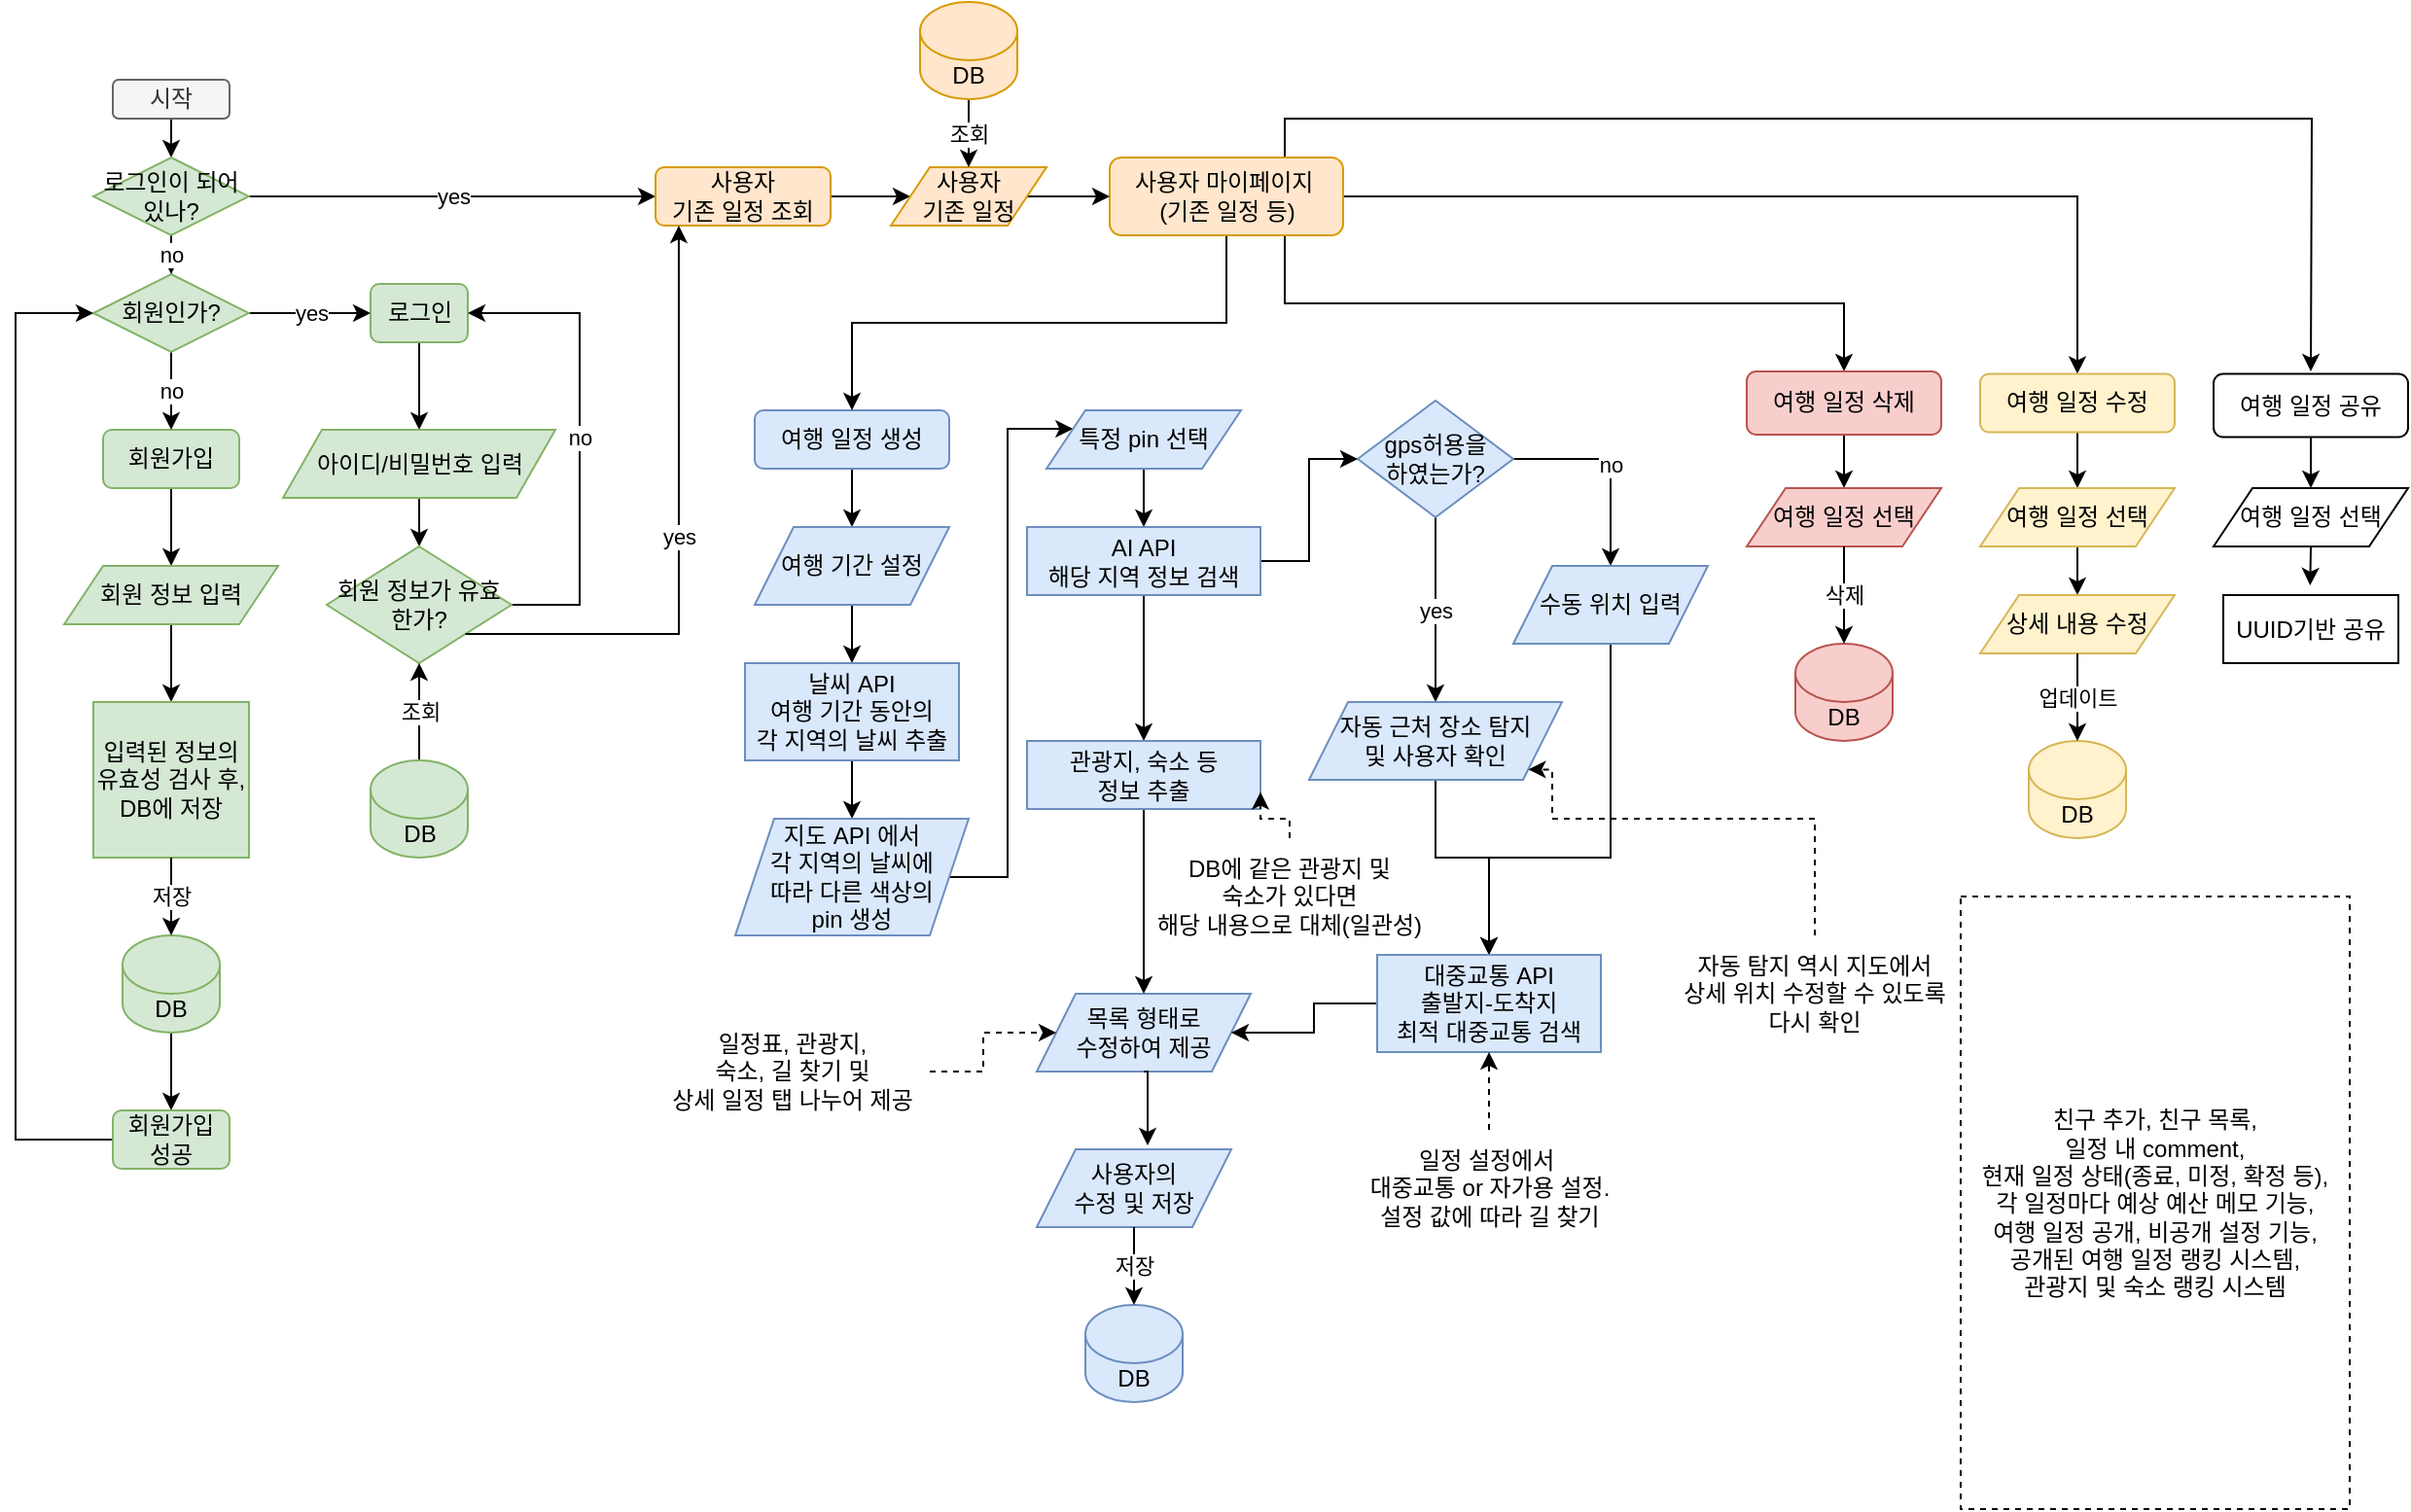 <mxfile version="27.1.5">
  <diagram name="페이지-1" id="xlSTUdJ6euZ118amHcdL">
    <mxGraphModel dx="1426" dy="785" grid="1" gridSize="10" guides="1" tooltips="1" connect="1" arrows="1" fold="1" page="1" pageScale="1" pageWidth="1169" pageHeight="827" math="0" shadow="0">
      <root>
        <mxCell id="0" />
        <mxCell id="1" parent="0" />
        <mxCell id="14An4wD3YVZFSYwKmjBG-53" style="edgeStyle=orthogonalEdgeStyle;rounded=0;orthogonalLoop=1;jettySize=auto;html=1;exitX=0.5;exitY=1;exitDx=0;exitDy=0;entryX=0.5;entryY=0;entryDx=0;entryDy=0;" parent="1" source="14An4wD3YVZFSYwKmjBG-1" target="14An4wD3YVZFSYwKmjBG-52" edge="1">
          <mxGeometry relative="1" as="geometry" />
        </mxCell>
        <mxCell id="14An4wD3YVZFSYwKmjBG-1" value="시작" style="rounded=1;whiteSpace=wrap;html=1;fillColor=#f5f5f5;fontColor=#333333;strokeColor=#666666;" parent="1" vertex="1">
          <mxGeometry x="90" y="70" width="60" height="20" as="geometry" />
        </mxCell>
        <mxCell id="14An4wD3YVZFSYwKmjBG-11" style="edgeStyle=orthogonalEdgeStyle;rounded=0;orthogonalLoop=1;jettySize=auto;html=1;exitX=0.5;exitY=1;exitDx=0;exitDy=0;entryX=0.5;entryY=0;entryDx=0;entryDy=0;" parent="1" source="14An4wD3YVZFSYwKmjBG-2" target="14An4wD3YVZFSYwKmjBG-10" edge="1">
          <mxGeometry relative="1" as="geometry" />
        </mxCell>
        <mxCell id="14An4wD3YVZFSYwKmjBG-2" value="회원가입" style="rounded=1;whiteSpace=wrap;html=1;fillColor=#d5e8d4;strokeColor=#82b366;" parent="1" vertex="1">
          <mxGeometry x="85" y="250" width="70" height="30" as="geometry" />
        </mxCell>
        <mxCell id="14An4wD3YVZFSYwKmjBG-57" style="edgeStyle=orthogonalEdgeStyle;rounded=0;orthogonalLoop=1;jettySize=auto;html=1;exitX=0.5;exitY=1;exitDx=0;exitDy=0;entryX=0.5;entryY=0;entryDx=0;entryDy=0;" parent="1" source="14An4wD3YVZFSYwKmjBG-4" target="14An4wD3YVZFSYwKmjBG-16" edge="1">
          <mxGeometry relative="1" as="geometry" />
        </mxCell>
        <mxCell id="14An4wD3YVZFSYwKmjBG-4" value="로그인" style="rounded=1;whiteSpace=wrap;html=1;fillColor=#d5e8d4;strokeColor=#82b366;" parent="1" vertex="1">
          <mxGeometry x="222.5" y="175" width="50" height="30" as="geometry" />
        </mxCell>
        <mxCell id="14An4wD3YVZFSYwKmjBG-50" value="yes" style="edgeStyle=orthogonalEdgeStyle;rounded=0;orthogonalLoop=1;jettySize=auto;html=1;exitX=1;exitY=0.5;exitDx=0;exitDy=0;entryX=0;entryY=0.5;entryDx=0;entryDy=0;" parent="1" source="14An4wD3YVZFSYwKmjBG-5" target="14An4wD3YVZFSYwKmjBG-4" edge="1">
          <mxGeometry relative="1" as="geometry" />
        </mxCell>
        <mxCell id="14An4wD3YVZFSYwKmjBG-51" value="no" style="edgeStyle=orthogonalEdgeStyle;rounded=0;orthogonalLoop=1;jettySize=auto;html=1;exitX=0.5;exitY=1;exitDx=0;exitDy=0;entryX=0.5;entryY=0;entryDx=0;entryDy=0;" parent="1" source="14An4wD3YVZFSYwKmjBG-5" target="14An4wD3YVZFSYwKmjBG-2" edge="1">
          <mxGeometry relative="1" as="geometry" />
        </mxCell>
        <mxCell id="14An4wD3YVZFSYwKmjBG-5" value="회원인가?" style="rhombus;whiteSpace=wrap;html=1;fillColor=#d5e8d4;strokeColor=#82b366;" parent="1" vertex="1">
          <mxGeometry x="80" y="170" width="80" height="40" as="geometry" />
        </mxCell>
        <mxCell id="14An4wD3YVZFSYwKmjBG-14" style="edgeStyle=orthogonalEdgeStyle;rounded=0;orthogonalLoop=1;jettySize=auto;html=1;exitX=0.5;exitY=1;exitDx=0;exitDy=0;entryX=0.5;entryY=0;entryDx=0;entryDy=0;" parent="1" source="14An4wD3YVZFSYwKmjBG-10" target="14An4wD3YVZFSYwKmjBG-13" edge="1">
          <mxGeometry relative="1" as="geometry" />
        </mxCell>
        <mxCell id="14An4wD3YVZFSYwKmjBG-10" value="회원 정보 입력" style="shape=parallelogram;perimeter=parallelogramPerimeter;whiteSpace=wrap;html=1;fixedSize=1;fillColor=#d5e8d4;strokeColor=#82b366;" parent="1" vertex="1">
          <mxGeometry x="65" y="320" width="110" height="30" as="geometry" />
        </mxCell>
        <mxCell id="14An4wD3YVZFSYwKmjBG-28" style="edgeStyle=orthogonalEdgeStyle;rounded=0;orthogonalLoop=1;jettySize=auto;html=1;exitX=0.5;exitY=1;exitDx=0;exitDy=0;exitPerimeter=0;entryX=0.5;entryY=0;entryDx=0;entryDy=0;" parent="1" source="14An4wD3YVZFSYwKmjBG-12" target="14An4wD3YVZFSYwKmjBG-27" edge="1">
          <mxGeometry relative="1" as="geometry" />
        </mxCell>
        <mxCell id="14An4wD3YVZFSYwKmjBG-12" value="DB" style="shape=cylinder3;whiteSpace=wrap;html=1;boundedLbl=1;backgroundOutline=1;size=15;fillColor=#d5e8d4;strokeColor=#82b366;" parent="1" vertex="1">
          <mxGeometry x="95" y="510" width="50" height="50" as="geometry" />
        </mxCell>
        <mxCell id="14An4wD3YVZFSYwKmjBG-13" value="입력된 정보의 유효성 검사 후, DB에 저장" style="whiteSpace=wrap;html=1;aspect=fixed;fillColor=#d5e8d4;strokeColor=#82b366;" parent="1" vertex="1">
          <mxGeometry x="80" y="390" width="80" height="80" as="geometry" />
        </mxCell>
        <mxCell id="14An4wD3YVZFSYwKmjBG-15" value="저장" style="edgeStyle=orthogonalEdgeStyle;rounded=0;orthogonalLoop=1;jettySize=auto;html=1;exitX=0.5;exitY=1;exitDx=0;exitDy=0;entryX=0.5;entryY=0;entryDx=0;entryDy=0;entryPerimeter=0;" parent="1" source="14An4wD3YVZFSYwKmjBG-13" target="14An4wD3YVZFSYwKmjBG-12" edge="1">
          <mxGeometry relative="1" as="geometry" />
        </mxCell>
        <mxCell id="14An4wD3YVZFSYwKmjBG-56" style="edgeStyle=orthogonalEdgeStyle;rounded=0;orthogonalLoop=1;jettySize=auto;html=1;exitX=0.5;exitY=1;exitDx=0;exitDy=0;entryX=0.5;entryY=0;entryDx=0;entryDy=0;" parent="1" source="14An4wD3YVZFSYwKmjBG-16" target="14An4wD3YVZFSYwKmjBG-23" edge="1">
          <mxGeometry relative="1" as="geometry" />
        </mxCell>
        <mxCell id="14An4wD3YVZFSYwKmjBG-16" value="아이디/비밀번호 입력" style="shape=parallelogram;perimeter=parallelogramPerimeter;whiteSpace=wrap;html=1;fixedSize=1;fillColor=#d5e8d4;strokeColor=#82b366;" parent="1" vertex="1">
          <mxGeometry x="177.5" y="250" width="140" height="35" as="geometry" />
        </mxCell>
        <mxCell id="14An4wD3YVZFSYwKmjBG-58" value="no" style="edgeStyle=orthogonalEdgeStyle;rounded=0;orthogonalLoop=1;jettySize=auto;html=1;exitX=1;exitY=0.5;exitDx=0;exitDy=0;entryX=1;entryY=0.5;entryDx=0;entryDy=0;" parent="1" source="14An4wD3YVZFSYwKmjBG-23" target="14An4wD3YVZFSYwKmjBG-4" edge="1">
          <mxGeometry relative="1" as="geometry">
            <Array as="points">
              <mxPoint x="330" y="340" />
              <mxPoint x="330" y="190" />
            </Array>
          </mxGeometry>
        </mxCell>
        <mxCell id="14An4wD3YVZFSYwKmjBG-23" value="회원 정보가 유효한가?" style="rhombus;whiteSpace=wrap;html=1;fillColor=#d5e8d4;strokeColor=#82b366;" parent="1" vertex="1">
          <mxGeometry x="200" y="310" width="95" height="60" as="geometry" />
        </mxCell>
        <mxCell id="14An4wD3YVZFSYwKmjBG-29" style="edgeStyle=orthogonalEdgeStyle;rounded=0;orthogonalLoop=1;jettySize=auto;html=1;exitX=0;exitY=0.5;exitDx=0;exitDy=0;entryX=0;entryY=0.5;entryDx=0;entryDy=0;" parent="1" source="14An4wD3YVZFSYwKmjBG-27" target="14An4wD3YVZFSYwKmjBG-5" edge="1">
          <mxGeometry relative="1" as="geometry">
            <Array as="points">
              <mxPoint x="40" y="615" />
              <mxPoint x="40" y="190" />
            </Array>
          </mxGeometry>
        </mxCell>
        <mxCell id="14An4wD3YVZFSYwKmjBG-27" value="회원가입 성공" style="rounded=1;whiteSpace=wrap;html=1;fillColor=#d5e8d4;strokeColor=#82b366;" parent="1" vertex="1">
          <mxGeometry x="90" y="600" width="60" height="30" as="geometry" />
        </mxCell>
        <mxCell id="14An4wD3YVZFSYwKmjBG-39" style="edgeStyle=orthogonalEdgeStyle;rounded=0;orthogonalLoop=1;jettySize=auto;html=1;exitX=0.5;exitY=1;exitDx=0;exitDy=0;entryX=0.5;entryY=0;entryDx=0;entryDy=0;" parent="1" source="14An4wD3YVZFSYwKmjBG-32" target="14An4wD3YVZFSYwKmjBG-38" edge="1">
          <mxGeometry relative="1" as="geometry" />
        </mxCell>
        <mxCell id="14An4wD3YVZFSYwKmjBG-32" value="여행 일정 생성" style="rounded=1;whiteSpace=wrap;html=1;fillColor=#dae8fc;strokeColor=#6c8ebf;" parent="1" vertex="1">
          <mxGeometry x="420" y="240" width="100" height="30" as="geometry" />
        </mxCell>
        <mxCell id="14An4wD3YVZFSYwKmjBG-107" value="no" style="edgeStyle=orthogonalEdgeStyle;rounded=0;orthogonalLoop=1;jettySize=auto;html=1;exitX=1;exitY=0.5;exitDx=0;exitDy=0;entryX=0.5;entryY=0;entryDx=0;entryDy=0;" parent="1" source="14An4wD3YVZFSYwKmjBG-36" target="14An4wD3YVZFSYwKmjBG-106" edge="1">
          <mxGeometry relative="1" as="geometry" />
        </mxCell>
        <mxCell id="14An4wD3YVZFSYwKmjBG-109" value="yes" style="edgeStyle=orthogonalEdgeStyle;rounded=0;orthogonalLoop=1;jettySize=auto;html=1;exitX=0.5;exitY=1;exitDx=0;exitDy=0;entryX=0.5;entryY=0;entryDx=0;entryDy=0;" parent="1" source="14An4wD3YVZFSYwKmjBG-36" target="14An4wD3YVZFSYwKmjBG-108" edge="1">
          <mxGeometry relative="1" as="geometry" />
        </mxCell>
        <mxCell id="14An4wD3YVZFSYwKmjBG-36" value="gps허용을&lt;div&gt;하였는가?&lt;/div&gt;" style="rhombus;whiteSpace=wrap;html=1;fillColor=#dae8fc;strokeColor=#6c8ebf;" parent="1" vertex="1">
          <mxGeometry x="730" y="235" width="80" height="60" as="geometry" />
        </mxCell>
        <mxCell id="14An4wD3YVZFSYwKmjBG-42" style="edgeStyle=orthogonalEdgeStyle;rounded=0;orthogonalLoop=1;jettySize=auto;html=1;exitX=0.5;exitY=1;exitDx=0;exitDy=0;entryX=0.5;entryY=0;entryDx=0;entryDy=0;" parent="1" source="14An4wD3YVZFSYwKmjBG-38" target="14An4wD3YVZFSYwKmjBG-41" edge="1">
          <mxGeometry relative="1" as="geometry" />
        </mxCell>
        <mxCell id="14An4wD3YVZFSYwKmjBG-38" value="여행 기간 설정" style="shape=parallelogram;perimeter=parallelogramPerimeter;whiteSpace=wrap;html=1;fixedSize=1;fillColor=#dae8fc;strokeColor=#6c8ebf;" parent="1" vertex="1">
          <mxGeometry x="420" y="300" width="100" height="40" as="geometry" />
        </mxCell>
        <mxCell id="14An4wD3YVZFSYwKmjBG-46" style="edgeStyle=orthogonalEdgeStyle;rounded=0;orthogonalLoop=1;jettySize=auto;html=1;exitX=0.5;exitY=1;exitDx=0;exitDy=0;entryX=0.5;entryY=0;entryDx=0;entryDy=0;" parent="1" source="14An4wD3YVZFSYwKmjBG-41" target="14An4wD3YVZFSYwKmjBG-45" edge="1">
          <mxGeometry relative="1" as="geometry" />
        </mxCell>
        <mxCell id="14An4wD3YVZFSYwKmjBG-41" value="날씨 API&lt;div&gt;&lt;span style=&quot;background-color: transparent; color: light-dark(rgb(0, 0, 0), rgb(255, 255, 255));&quot;&gt;여행 기간 동안의&lt;/span&gt;&lt;div&gt;각 지역의 날씨 추출&lt;/div&gt;&lt;/div&gt;" style="rounded=0;whiteSpace=wrap;html=1;fillColor=#dae8fc;strokeColor=#6c8ebf;" parent="1" vertex="1">
          <mxGeometry x="415" y="370" width="110" height="50" as="geometry" />
        </mxCell>
        <mxCell id="14An4wD3YVZFSYwKmjBG-73" style="edgeStyle=orthogonalEdgeStyle;rounded=0;orthogonalLoop=1;jettySize=auto;html=1;exitX=1;exitY=0.5;exitDx=0;exitDy=0;entryX=0;entryY=0.25;entryDx=0;entryDy=0;" parent="1" source="14An4wD3YVZFSYwKmjBG-45" target="14An4wD3YVZFSYwKmjBG-72" edge="1">
          <mxGeometry relative="1" as="geometry">
            <Array as="points">
              <mxPoint x="550" y="480" />
              <mxPoint x="550" y="250" />
            </Array>
          </mxGeometry>
        </mxCell>
        <mxCell id="14An4wD3YVZFSYwKmjBG-45" value="지도 API 에서&lt;div&gt;각 지역의 날씨에&lt;/div&gt;&lt;div&gt;따라 다른 색상의&lt;/div&gt;&lt;div&gt;pin 생성&lt;/div&gt;" style="shape=parallelogram;perimeter=parallelogramPerimeter;whiteSpace=wrap;html=1;fixedSize=1;fillColor=#dae8fc;strokeColor=#6c8ebf;" parent="1" vertex="1">
          <mxGeometry x="410" y="450" width="120" height="60" as="geometry" />
        </mxCell>
        <mxCell id="14An4wD3YVZFSYwKmjBG-65" style="edgeStyle=orthogonalEdgeStyle;rounded=0;orthogonalLoop=1;jettySize=auto;html=1;exitX=0.5;exitY=1;exitDx=0;exitDy=0;entryX=0.5;entryY=0;entryDx=0;entryDy=0;" parent="1" source="14An4wD3YVZFSYwKmjBG-48" target="14An4wD3YVZFSYwKmjBG-32" edge="1">
          <mxGeometry relative="1" as="geometry" />
        </mxCell>
        <mxCell id="14An4wD3YVZFSYwKmjBG-91" style="edgeStyle=orthogonalEdgeStyle;rounded=0;orthogonalLoop=1;jettySize=auto;html=1;exitX=0.75;exitY=1;exitDx=0;exitDy=0;entryX=0.5;entryY=0;entryDx=0;entryDy=0;" parent="1" source="14An4wD3YVZFSYwKmjBG-48" target="14An4wD3YVZFSYwKmjBG-88" edge="1">
          <mxGeometry relative="1" as="geometry" />
        </mxCell>
        <mxCell id="14An4wD3YVZFSYwKmjBG-92" style="edgeStyle=orthogonalEdgeStyle;rounded=0;orthogonalLoop=1;jettySize=auto;html=1;exitX=1;exitY=0.5;exitDx=0;exitDy=0;entryX=0.5;entryY=0;entryDx=0;entryDy=0;" parent="1" source="14An4wD3YVZFSYwKmjBG-48" target="14An4wD3YVZFSYwKmjBG-90" edge="1">
          <mxGeometry relative="1" as="geometry" />
        </mxCell>
        <mxCell id="3QUzfAhAEX4O2czbKLDQ-7" style="edgeStyle=orthogonalEdgeStyle;rounded=0;orthogonalLoop=1;jettySize=auto;html=1;exitX=0.75;exitY=0;exitDx=0;exitDy=0;" parent="1" source="14An4wD3YVZFSYwKmjBG-48" edge="1">
          <mxGeometry relative="1" as="geometry">
            <mxPoint x="1220.0" y="220" as="targetPoint" />
          </mxGeometry>
        </mxCell>
        <mxCell id="14An4wD3YVZFSYwKmjBG-48" value="사용자 마이페이지&amp;nbsp;&lt;div&gt;&lt;span style=&quot;background-color: transparent; color: light-dark(rgb(0, 0, 0), rgb(255, 255, 255));&quot;&gt;(기존 일정 등)&lt;/span&gt;&lt;/div&gt;" style="rounded=1;whiteSpace=wrap;html=1;fillColor=#ffe6cc;strokeColor=#d79b00;" parent="1" vertex="1">
          <mxGeometry x="602.5" y="110" width="120" height="40" as="geometry" />
        </mxCell>
        <mxCell id="14An4wD3YVZFSYwKmjBG-54" value="no" style="edgeStyle=orthogonalEdgeStyle;rounded=0;orthogonalLoop=1;jettySize=auto;html=1;exitX=0.5;exitY=1;exitDx=0;exitDy=0;entryX=0.5;entryY=0;entryDx=0;entryDy=0;" parent="1" source="14An4wD3YVZFSYwKmjBG-52" target="14An4wD3YVZFSYwKmjBG-5" edge="1">
          <mxGeometry relative="1" as="geometry" />
        </mxCell>
        <mxCell id="14An4wD3YVZFSYwKmjBG-66" value="yes" style="edgeStyle=orthogonalEdgeStyle;rounded=0;orthogonalLoop=1;jettySize=auto;html=1;exitX=1;exitY=0.5;exitDx=0;exitDy=0;" parent="1" source="14An4wD3YVZFSYwKmjBG-52" target="14An4wD3YVZFSYwKmjBG-62" edge="1">
          <mxGeometry relative="1" as="geometry" />
        </mxCell>
        <mxCell id="14An4wD3YVZFSYwKmjBG-52" value="로그인이 되어있나?" style="rhombus;whiteSpace=wrap;html=1;fillColor=#d5e8d4;strokeColor=#82b366;" parent="1" vertex="1">
          <mxGeometry x="80" y="110" width="80" height="40" as="geometry" />
        </mxCell>
        <mxCell id="14An4wD3YVZFSYwKmjBG-70" style="edgeStyle=orthogonalEdgeStyle;rounded=0;orthogonalLoop=1;jettySize=auto;html=1;exitX=1;exitY=0.5;exitDx=0;exitDy=0;entryX=0;entryY=0.5;entryDx=0;entryDy=0;" parent="1" source="14An4wD3YVZFSYwKmjBG-62" target="14An4wD3YVZFSYwKmjBG-68" edge="1">
          <mxGeometry relative="1" as="geometry" />
        </mxCell>
        <mxCell id="14An4wD3YVZFSYwKmjBG-62" value="&lt;div&gt;사용자&lt;/div&gt;기존 일정 조회" style="rounded=1;whiteSpace=wrap;html=1;fillColor=#ffe6cc;strokeColor=#d79b00;" parent="1" vertex="1">
          <mxGeometry x="369" y="115" width="90" height="30" as="geometry" />
        </mxCell>
        <mxCell id="14An4wD3YVZFSYwKmjBG-67" value="yes" style="edgeStyle=orthogonalEdgeStyle;rounded=0;orthogonalLoop=1;jettySize=auto;html=1;exitX=1;exitY=1;exitDx=0;exitDy=0;entryX=0.133;entryY=1;entryDx=0;entryDy=0;entryPerimeter=0;" parent="1" source="14An4wD3YVZFSYwKmjBG-23" target="14An4wD3YVZFSYwKmjBG-62" edge="1">
          <mxGeometry relative="1" as="geometry" />
        </mxCell>
        <mxCell id="14An4wD3YVZFSYwKmjBG-71" style="edgeStyle=orthogonalEdgeStyle;rounded=0;orthogonalLoop=1;jettySize=auto;html=1;exitX=1;exitY=0.5;exitDx=0;exitDy=0;entryX=0;entryY=0.5;entryDx=0;entryDy=0;" parent="1" source="14An4wD3YVZFSYwKmjBG-68" target="14An4wD3YVZFSYwKmjBG-48" edge="1">
          <mxGeometry relative="1" as="geometry" />
        </mxCell>
        <mxCell id="14An4wD3YVZFSYwKmjBG-68" value="사용자&lt;div&gt;기존 일정&lt;/div&gt;" style="shape=parallelogram;perimeter=parallelogramPerimeter;whiteSpace=wrap;html=1;fixedSize=1;fillColor=#ffe6cc;strokeColor=#d79b00;" parent="1" vertex="1">
          <mxGeometry x="490" y="115" width="80" height="30" as="geometry" />
        </mxCell>
        <mxCell id="14An4wD3YVZFSYwKmjBG-75" value="" style="edgeStyle=orthogonalEdgeStyle;rounded=0;orthogonalLoop=1;jettySize=auto;html=1;" parent="1" source="14An4wD3YVZFSYwKmjBG-72" target="14An4wD3YVZFSYwKmjBG-74" edge="1">
          <mxGeometry relative="1" as="geometry" />
        </mxCell>
        <mxCell id="14An4wD3YVZFSYwKmjBG-72" value="특정 pin 선택" style="shape=parallelogram;perimeter=parallelogramPerimeter;whiteSpace=wrap;html=1;fixedSize=1;fillColor=#dae8fc;strokeColor=#6c8ebf;" parent="1" vertex="1">
          <mxGeometry x="570" y="240" width="100" height="30" as="geometry" />
        </mxCell>
        <mxCell id="14An4wD3YVZFSYwKmjBG-111" style="edgeStyle=orthogonalEdgeStyle;rounded=0;orthogonalLoop=1;jettySize=auto;html=1;exitX=1;exitY=0.5;exitDx=0;exitDy=0;entryX=0;entryY=0.5;entryDx=0;entryDy=0;" parent="1" source="14An4wD3YVZFSYwKmjBG-74" target="14An4wD3YVZFSYwKmjBG-36" edge="1">
          <mxGeometry relative="1" as="geometry" />
        </mxCell>
        <mxCell id="2QtVmUvo0_SWr5nwH7OX-3" value="" style="edgeStyle=orthogonalEdgeStyle;rounded=0;orthogonalLoop=1;jettySize=auto;html=1;" edge="1" parent="1" source="14An4wD3YVZFSYwKmjBG-74" target="2QtVmUvo0_SWr5nwH7OX-2">
          <mxGeometry relative="1" as="geometry" />
        </mxCell>
        <mxCell id="14An4wD3YVZFSYwKmjBG-74" value="AI API&lt;div&gt;해당 지역 정보 검색&lt;/div&gt;" style="whiteSpace=wrap;html=1;fillColor=#dae8fc;strokeColor=#6c8ebf;" parent="1" vertex="1">
          <mxGeometry x="560" y="300" width="120" height="35" as="geometry" />
        </mxCell>
        <mxCell id="14An4wD3YVZFSYwKmjBG-78" value="목록 형태로&lt;div&gt;수정하여 제공&lt;/div&gt;" style="shape=parallelogram;perimeter=parallelogramPerimeter;whiteSpace=wrap;html=1;fixedSize=1;fillColor=#dae8fc;strokeColor=#6c8ebf;" parent="1" vertex="1">
          <mxGeometry x="565" y="540" width="110" height="40" as="geometry" />
        </mxCell>
        <mxCell id="14An4wD3YVZFSYwKmjBG-81" value="조회" style="edgeStyle=orthogonalEdgeStyle;rounded=0;orthogonalLoop=1;jettySize=auto;html=1;exitX=0.5;exitY=1;exitDx=0;exitDy=0;exitPerimeter=0;entryX=0.5;entryY=0;entryDx=0;entryDy=0;" parent="1" source="14An4wD3YVZFSYwKmjBG-80" target="14An4wD3YVZFSYwKmjBG-68" edge="1">
          <mxGeometry relative="1" as="geometry" />
        </mxCell>
        <mxCell id="14An4wD3YVZFSYwKmjBG-80" value="DB" style="shape=cylinder3;whiteSpace=wrap;html=1;boundedLbl=1;backgroundOutline=1;size=15;fillColor=#ffe6cc;strokeColor=#d79b00;" parent="1" vertex="1">
          <mxGeometry x="505" y="30" width="50" height="50" as="geometry" />
        </mxCell>
        <mxCell id="14An4wD3YVZFSYwKmjBG-85" value="조회" style="edgeStyle=orthogonalEdgeStyle;rounded=0;orthogonalLoop=1;jettySize=auto;html=1;exitX=0.5;exitY=0;exitDx=0;exitDy=0;exitPerimeter=0;" parent="1" source="14An4wD3YVZFSYwKmjBG-84" target="14An4wD3YVZFSYwKmjBG-23" edge="1">
          <mxGeometry relative="1" as="geometry" />
        </mxCell>
        <mxCell id="14An4wD3YVZFSYwKmjBG-84" value="DB" style="shape=cylinder3;whiteSpace=wrap;html=1;boundedLbl=1;backgroundOutline=1;size=15;fillColor=#d5e8d4;strokeColor=#82b366;" parent="1" vertex="1">
          <mxGeometry x="222.5" y="420" width="50" height="50" as="geometry" />
        </mxCell>
        <mxCell id="14An4wD3YVZFSYwKmjBG-86" value="사용자의&lt;div&gt;수정 및 저장&lt;/div&gt;" style="shape=parallelogram;perimeter=parallelogramPerimeter;whiteSpace=wrap;html=1;fixedSize=1;fillColor=#dae8fc;strokeColor=#6c8ebf;" parent="1" vertex="1">
          <mxGeometry x="565" y="620" width="100" height="40" as="geometry" />
        </mxCell>
        <mxCell id="14An4wD3YVZFSYwKmjBG-87" style="edgeStyle=orthogonalEdgeStyle;rounded=0;orthogonalLoop=1;jettySize=auto;html=1;exitX=0.5;exitY=1;exitDx=0;exitDy=0;entryX=0.57;entryY=-0.05;entryDx=0;entryDy=0;entryPerimeter=0;" parent="1" source="14An4wD3YVZFSYwKmjBG-78" target="14An4wD3YVZFSYwKmjBG-86" edge="1">
          <mxGeometry relative="1" as="geometry" />
        </mxCell>
        <mxCell id="14An4wD3YVZFSYwKmjBG-97" style="edgeStyle=orthogonalEdgeStyle;rounded=0;orthogonalLoop=1;jettySize=auto;html=1;exitX=0.5;exitY=1;exitDx=0;exitDy=0;entryX=0.5;entryY=0;entryDx=0;entryDy=0;" parent="1" source="14An4wD3YVZFSYwKmjBG-88" target="14An4wD3YVZFSYwKmjBG-96" edge="1">
          <mxGeometry relative="1" as="geometry" />
        </mxCell>
        <mxCell id="14An4wD3YVZFSYwKmjBG-88" value="여행 일정 삭제" style="rounded=1;whiteSpace=wrap;html=1;fillColor=#f8cecc;strokeColor=#b85450;" parent="1" vertex="1">
          <mxGeometry x="930" y="220" width="100" height="32.5" as="geometry" />
        </mxCell>
        <mxCell id="14An4wD3YVZFSYwKmjBG-100" style="edgeStyle=orthogonalEdgeStyle;rounded=0;orthogonalLoop=1;jettySize=auto;html=1;exitX=0.5;exitY=1;exitDx=0;exitDy=0;entryX=0.5;entryY=0;entryDx=0;entryDy=0;" parent="1" source="14An4wD3YVZFSYwKmjBG-90" target="14An4wD3YVZFSYwKmjBG-99" edge="1">
          <mxGeometry relative="1" as="geometry" />
        </mxCell>
        <mxCell id="14An4wD3YVZFSYwKmjBG-90" value="여행 일정 수정" style="rounded=1;whiteSpace=wrap;html=1;fillColor=#fff2cc;strokeColor=#d6b656;" parent="1" vertex="1">
          <mxGeometry x="1050" y="221.25" width="100" height="30" as="geometry" />
        </mxCell>
        <mxCell id="14An4wD3YVZFSYwKmjBG-94" value="DB" style="shape=cylinder3;whiteSpace=wrap;html=1;boundedLbl=1;backgroundOutline=1;size=15;fillColor=#f8cecc;strokeColor=#b85450;" parent="1" vertex="1">
          <mxGeometry x="955" y="360" width="50" height="50" as="geometry" />
        </mxCell>
        <mxCell id="14An4wD3YVZFSYwKmjBG-95" value="DB" style="shape=cylinder3;whiteSpace=wrap;html=1;boundedLbl=1;backgroundOutline=1;size=15;fillColor=#fff2cc;strokeColor=#d6b656;" parent="1" vertex="1">
          <mxGeometry x="1075" y="410" width="50" height="50" as="geometry" />
        </mxCell>
        <mxCell id="14An4wD3YVZFSYwKmjBG-96" value="여행 일정 선택" style="shape=parallelogram;perimeter=parallelogramPerimeter;whiteSpace=wrap;html=1;fixedSize=1;fillColor=#f8cecc;strokeColor=#b85450;" parent="1" vertex="1">
          <mxGeometry x="930" y="280" width="100" height="30" as="geometry" />
        </mxCell>
        <mxCell id="14An4wD3YVZFSYwKmjBG-98" value="삭제" style="edgeStyle=orthogonalEdgeStyle;rounded=0;orthogonalLoop=1;jettySize=auto;html=1;exitX=0.5;exitY=1;exitDx=0;exitDy=0;entryX=0.5;entryY=0;entryDx=0;entryDy=0;entryPerimeter=0;" parent="1" source="14An4wD3YVZFSYwKmjBG-96" target="14An4wD3YVZFSYwKmjBG-94" edge="1">
          <mxGeometry relative="1" as="geometry" />
        </mxCell>
        <mxCell id="14An4wD3YVZFSYwKmjBG-103" style="edgeStyle=orthogonalEdgeStyle;rounded=0;orthogonalLoop=1;jettySize=auto;html=1;exitX=0.5;exitY=1;exitDx=0;exitDy=0;entryX=0.5;entryY=0;entryDx=0;entryDy=0;" parent="1" source="14An4wD3YVZFSYwKmjBG-99" target="14An4wD3YVZFSYwKmjBG-102" edge="1">
          <mxGeometry relative="1" as="geometry" />
        </mxCell>
        <mxCell id="14An4wD3YVZFSYwKmjBG-99" value="여행 일정 선택" style="shape=parallelogram;perimeter=parallelogramPerimeter;whiteSpace=wrap;html=1;fixedSize=1;fillColor=#fff2cc;strokeColor=#d6b656;" parent="1" vertex="1">
          <mxGeometry x="1050" y="280" width="100" height="30" as="geometry" />
        </mxCell>
        <mxCell id="14An4wD3YVZFSYwKmjBG-102" value="상세 내용 수정" style="shape=parallelogram;perimeter=parallelogramPerimeter;whiteSpace=wrap;html=1;fixedSize=1;fillColor=#fff2cc;strokeColor=#d6b656;" parent="1" vertex="1">
          <mxGeometry x="1050" y="335" width="100" height="30" as="geometry" />
        </mxCell>
        <mxCell id="14An4wD3YVZFSYwKmjBG-104" value="업데이트" style="edgeStyle=orthogonalEdgeStyle;rounded=0;orthogonalLoop=1;jettySize=auto;html=1;exitX=0.5;exitY=1;exitDx=0;exitDy=0;entryX=0.5;entryY=0;entryDx=0;entryDy=0;entryPerimeter=0;" parent="1" source="14An4wD3YVZFSYwKmjBG-102" target="14An4wD3YVZFSYwKmjBG-95" edge="1">
          <mxGeometry relative="1" as="geometry" />
        </mxCell>
        <mxCell id="14An4wD3YVZFSYwKmjBG-114" style="edgeStyle=orthogonalEdgeStyle;rounded=0;orthogonalLoop=1;jettySize=auto;html=1;exitX=0.5;exitY=1;exitDx=0;exitDy=0;entryX=0.5;entryY=0;entryDx=0;entryDy=0;" parent="1" source="14An4wD3YVZFSYwKmjBG-106" target="14An4wD3YVZFSYwKmjBG-112" edge="1">
          <mxGeometry relative="1" as="geometry">
            <Array as="points">
              <mxPoint x="860" y="470" />
              <mxPoint x="798" y="470" />
            </Array>
          </mxGeometry>
        </mxCell>
        <mxCell id="14An4wD3YVZFSYwKmjBG-106" value="수동 위치 입력" style="shape=parallelogram;perimeter=parallelogramPerimeter;whiteSpace=wrap;html=1;fixedSize=1;fillColor=#dae8fc;strokeColor=#6c8ebf;" parent="1" vertex="1">
          <mxGeometry x="810" y="320" width="100" height="40" as="geometry" />
        </mxCell>
        <mxCell id="14An4wD3YVZFSYwKmjBG-113" style="edgeStyle=orthogonalEdgeStyle;rounded=0;orthogonalLoop=1;jettySize=auto;html=1;exitX=0.5;exitY=1;exitDx=0;exitDy=0;entryX=0.5;entryY=0;entryDx=0;entryDy=0;" parent="1" source="14An4wD3YVZFSYwKmjBG-108" target="14An4wD3YVZFSYwKmjBG-112" edge="1">
          <mxGeometry relative="1" as="geometry">
            <Array as="points">
              <mxPoint x="770" y="470" />
              <mxPoint x="798" y="470" />
            </Array>
          </mxGeometry>
        </mxCell>
        <mxCell id="14An4wD3YVZFSYwKmjBG-108" value="자동 근처 장소 탐지&lt;div&gt;및 사용자 확인&lt;/div&gt;" style="shape=parallelogram;perimeter=parallelogramPerimeter;whiteSpace=wrap;html=1;fixedSize=1;fillColor=#dae8fc;strokeColor=#6c8ebf;" parent="1" vertex="1">
          <mxGeometry x="705" y="390" width="130" height="40" as="geometry" />
        </mxCell>
        <mxCell id="14An4wD3YVZFSYwKmjBG-115" style="edgeStyle=orthogonalEdgeStyle;rounded=0;orthogonalLoop=1;jettySize=auto;html=1;exitX=0;exitY=0.5;exitDx=0;exitDy=0;entryX=1;entryY=0.5;entryDx=0;entryDy=0;" parent="1" source="14An4wD3YVZFSYwKmjBG-112" target="14An4wD3YVZFSYwKmjBG-78" edge="1">
          <mxGeometry relative="1" as="geometry" />
        </mxCell>
        <mxCell id="14An4wD3YVZFSYwKmjBG-112" value="대중교통 API&lt;div&gt;출발지-도착지&lt;/div&gt;&lt;div&gt;최적 대중교통 검색&lt;/div&gt;" style="rounded=0;whiteSpace=wrap;html=1;fillColor=#dae8fc;strokeColor=#6c8ebf;" parent="1" vertex="1">
          <mxGeometry x="740" y="520" width="115" height="50" as="geometry" />
        </mxCell>
        <mxCell id="14An4wD3YVZFSYwKmjBG-119" style="edgeStyle=orthogonalEdgeStyle;rounded=0;orthogonalLoop=1;jettySize=auto;html=1;exitX=0.5;exitY=0;exitDx=0;exitDy=0;entryX=0.5;entryY=1;entryDx=0;entryDy=0;dashed=1;" parent="1" source="14An4wD3YVZFSYwKmjBG-116" target="14An4wD3YVZFSYwKmjBG-112" edge="1">
          <mxGeometry relative="1" as="geometry" />
        </mxCell>
        <mxCell id="14An4wD3YVZFSYwKmjBG-116" value="일정 설정에서&amp;nbsp;&lt;div&gt;대중교통 or 자가용 설정.&lt;div&gt;설정 값에 따라 길 찾기&lt;/div&gt;&lt;/div&gt;" style="text;html=1;align=center;verticalAlign=middle;whiteSpace=wrap;rounded=0;" parent="1" vertex="1">
          <mxGeometry x="722.5" y="610" width="150" height="60" as="geometry" />
        </mxCell>
        <mxCell id="14An4wD3YVZFSYwKmjBG-118" style="edgeStyle=orthogonalEdgeStyle;rounded=0;orthogonalLoop=1;jettySize=auto;html=1;exitX=1;exitY=0.5;exitDx=0;exitDy=0;entryX=0;entryY=0.5;entryDx=0;entryDy=0;dashed=1;" parent="1" source="14An4wD3YVZFSYwKmjBG-117" target="14An4wD3YVZFSYwKmjBG-78" edge="1">
          <mxGeometry relative="1" as="geometry" />
        </mxCell>
        <mxCell id="14An4wD3YVZFSYwKmjBG-117" value="일정표, 관광지,&lt;div&gt;숙소, 길 찾기 및&lt;div&gt;상세 일정 탭 나누어 제공&lt;/div&gt;&lt;/div&gt;" style="text;html=1;align=center;verticalAlign=middle;whiteSpace=wrap;rounded=0;" parent="1" vertex="1">
          <mxGeometry x="369" y="550" width="141" height="60" as="geometry" />
        </mxCell>
        <mxCell id="14An4wD3YVZFSYwKmjBG-120" value="DB" style="shape=cylinder3;whiteSpace=wrap;html=1;boundedLbl=1;backgroundOutline=1;size=15;fillColor=#dae8fc;strokeColor=#6c8ebf;" parent="1" vertex="1">
          <mxGeometry x="590" y="700" width="50" height="50" as="geometry" />
        </mxCell>
        <mxCell id="14An4wD3YVZFSYwKmjBG-122" value="저장" style="edgeStyle=orthogonalEdgeStyle;rounded=0;orthogonalLoop=1;jettySize=auto;html=1;exitX=0.5;exitY=1;exitDx=0;exitDy=0;entryX=0.5;entryY=0;entryDx=0;entryDy=0;entryPerimeter=0;" parent="1" source="14An4wD3YVZFSYwKmjBG-86" target="14An4wD3YVZFSYwKmjBG-120" edge="1">
          <mxGeometry relative="1" as="geometry" />
        </mxCell>
        <mxCell id="14An4wD3YVZFSYwKmjBG-124" style="edgeStyle=orthogonalEdgeStyle;rounded=0;orthogonalLoop=1;jettySize=auto;html=1;exitX=0.5;exitY=0;exitDx=0;exitDy=0;entryX=1;entryY=1;entryDx=0;entryDy=0;dashed=1;" parent="1" source="14An4wD3YVZFSYwKmjBG-123" target="14An4wD3YVZFSYwKmjBG-108" edge="1">
          <mxGeometry relative="1" as="geometry">
            <Array as="points">
              <mxPoint x="965" y="450" />
              <mxPoint x="830" y="450" />
              <mxPoint x="830" y="425" />
            </Array>
          </mxGeometry>
        </mxCell>
        <mxCell id="14An4wD3YVZFSYwKmjBG-123" value="자동 탐지 역시 지도에서&lt;div&gt;상세 위치 수정할 수 있도록 다시 확인&lt;/div&gt;" style="text;html=1;align=center;verticalAlign=middle;whiteSpace=wrap;rounded=0;" parent="1" vertex="1">
          <mxGeometry x="890" y="510" width="150" height="60" as="geometry" />
        </mxCell>
        <mxCell id="3QUzfAhAEX4O2czbKLDQ-4" style="edgeStyle=orthogonalEdgeStyle;rounded=0;orthogonalLoop=1;jettySize=auto;html=1;exitX=0.5;exitY=1;exitDx=0;exitDy=0;entryX=0.5;entryY=0;entryDx=0;entryDy=0;" parent="1" source="3QUzfAhAEX4O2czbKLDQ-1" target="3QUzfAhAEX4O2czbKLDQ-3" edge="1">
          <mxGeometry relative="1" as="geometry" />
        </mxCell>
        <mxCell id="3QUzfAhAEX4O2czbKLDQ-1" value="여행 일정 공유" style="rounded=1;whiteSpace=wrap;html=1;" parent="1" vertex="1">
          <mxGeometry x="1170" y="221.25" width="100" height="32.5" as="geometry" />
        </mxCell>
        <mxCell id="3QUzfAhAEX4O2czbKLDQ-6" style="edgeStyle=orthogonalEdgeStyle;rounded=0;orthogonalLoop=1;jettySize=auto;html=1;exitX=0.5;exitY=1;exitDx=0;exitDy=0;" parent="1" source="3QUzfAhAEX4O2czbKLDQ-3" edge="1">
          <mxGeometry relative="1" as="geometry">
            <mxPoint x="1219.647" y="330.0" as="targetPoint" />
          </mxGeometry>
        </mxCell>
        <mxCell id="3QUzfAhAEX4O2czbKLDQ-3" value="여행 일정 선택" style="shape=parallelogram;perimeter=parallelogramPerimeter;whiteSpace=wrap;html=1;fixedSize=1;" parent="1" vertex="1">
          <mxGeometry x="1170" y="280" width="100" height="30" as="geometry" />
        </mxCell>
        <mxCell id="3QUzfAhAEX4O2czbKLDQ-5" value="UUID기반&amp;nbsp;&lt;span style=&quot;background-color: transparent; color: light-dark(rgb(0, 0, 0), rgb(255, 255, 255));&quot;&gt;공유&lt;/span&gt;" style="rounded=0;whiteSpace=wrap;html=1;" parent="1" vertex="1">
          <mxGeometry x="1175" y="335" width="90" height="35" as="geometry" />
        </mxCell>
        <mxCell id="2QtVmUvo0_SWr5nwH7OX-4" value="" style="edgeStyle=orthogonalEdgeStyle;rounded=0;orthogonalLoop=1;jettySize=auto;html=1;" edge="1" parent="1" source="2QtVmUvo0_SWr5nwH7OX-2" target="14An4wD3YVZFSYwKmjBG-78">
          <mxGeometry relative="1" as="geometry" />
        </mxCell>
        <mxCell id="2QtVmUvo0_SWr5nwH7OX-2" value="관광지, 숙소 등&lt;div&gt;정보 추출&lt;/div&gt;" style="whiteSpace=wrap;html=1;fillColor=#dae8fc;strokeColor=#6c8ebf;" vertex="1" parent="1">
          <mxGeometry x="560" y="410" width="120" height="35" as="geometry" />
        </mxCell>
        <mxCell id="2QtVmUvo0_SWr5nwH7OX-6" style="edgeStyle=orthogonalEdgeStyle;rounded=0;orthogonalLoop=1;jettySize=auto;html=1;exitX=0.5;exitY=0;exitDx=0;exitDy=0;entryX=1;entryY=0.75;entryDx=0;entryDy=0;dashed=1;" edge="1" parent="1" source="2QtVmUvo0_SWr5nwH7OX-5" target="2QtVmUvo0_SWr5nwH7OX-2">
          <mxGeometry relative="1" as="geometry">
            <Array as="points">
              <mxPoint x="695" y="450" />
              <mxPoint x="680" y="450" />
            </Array>
          </mxGeometry>
        </mxCell>
        <mxCell id="2QtVmUvo0_SWr5nwH7OX-5" value="DB에 같은 관광지 및&lt;div&gt;숙소가 있다면&lt;/div&gt;&lt;div&gt;해당 내용으로 대체(일관성)&lt;/div&gt;" style="text;html=1;align=center;verticalAlign=middle;whiteSpace=wrap;rounded=0;" vertex="1" parent="1">
          <mxGeometry x="620" y="460" width="150" height="60" as="geometry" />
        </mxCell>
        <mxCell id="2QtVmUvo0_SWr5nwH7OX-7" value="친구 추가, 친구 목록,&lt;div&gt;일정 내 comment,&lt;/div&gt;&lt;div&gt;현재 일정 상태(종료, 미정, 확정 등),&lt;/div&gt;&lt;div&gt;각 일정마다 예상 예산 메모 기능,&lt;/div&gt;&lt;div&gt;여행 일정 공개, 비공개 설정 기능,&lt;/div&gt;&lt;div&gt;공개된 여행 일정 랭킹 시스템,&lt;/div&gt;&lt;div&gt;관광지 및 숙소 랭킹 시스템&lt;/div&gt;" style="rounded=1;whiteSpace=wrap;html=1;dashed=1;arcSize=0;align=center;verticalAlign=middle;" vertex="1" parent="1">
          <mxGeometry x="1040" y="490" width="200" height="315" as="geometry" />
        </mxCell>
      </root>
    </mxGraphModel>
  </diagram>
</mxfile>
